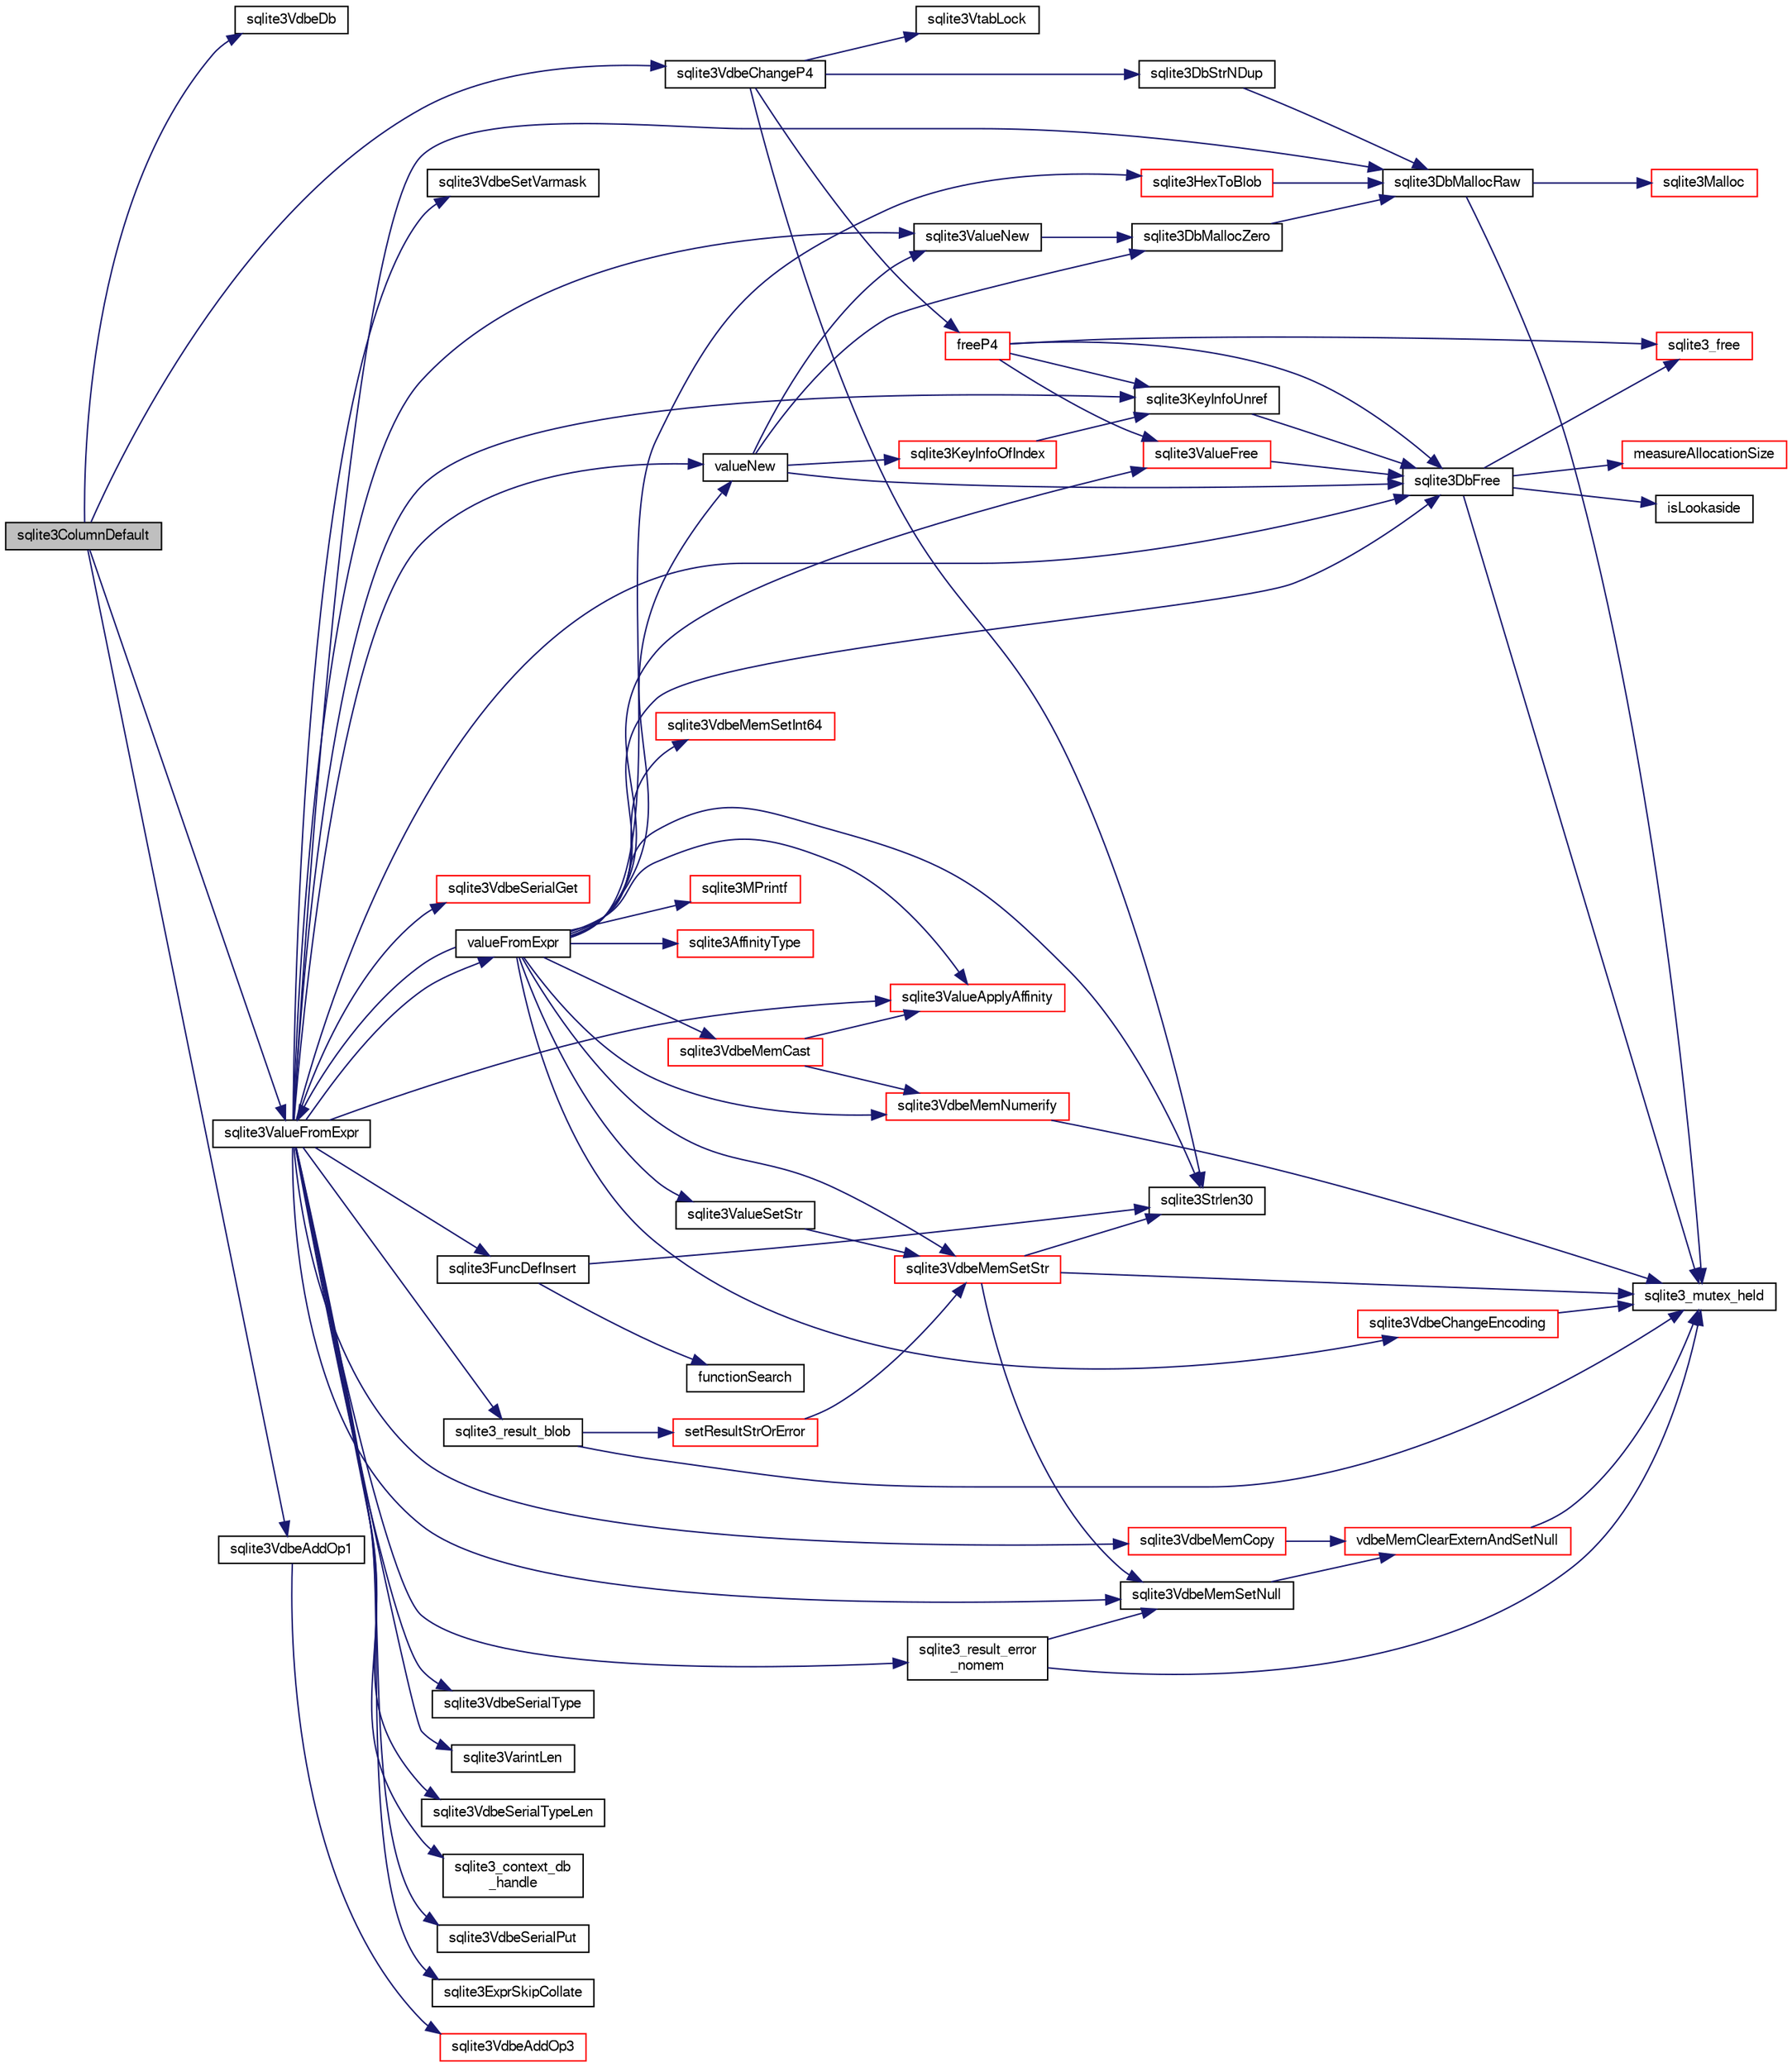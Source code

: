 digraph "sqlite3ColumnDefault"
{
  edge [fontname="FreeSans",fontsize="10",labelfontname="FreeSans",labelfontsize="10"];
  node [fontname="FreeSans",fontsize="10",shape=record];
  rankdir="LR";
  Node479782 [label="sqlite3ColumnDefault",height=0.2,width=0.4,color="black", fillcolor="grey75", style="filled", fontcolor="black"];
  Node479782 -> Node479783 [color="midnightblue",fontsize="10",style="solid",fontname="FreeSans"];
  Node479783 [label="sqlite3VdbeDb",height=0.2,width=0.4,color="black", fillcolor="white", style="filled",URL="$sqlite3_8c.html#a6cb1b36e2823fc3eff25dc162f71f28b"];
  Node479782 -> Node479784 [color="midnightblue",fontsize="10",style="solid",fontname="FreeSans"];
  Node479784 [label="sqlite3ValueFromExpr",height=0.2,width=0.4,color="black", fillcolor="white", style="filled",URL="$sqlite3_8c.html#af103c812684544760641a1cd4d9745df"];
  Node479784 -> Node479785 [color="midnightblue",fontsize="10",style="solid",fontname="FreeSans"];
  Node479785 [label="valueFromExpr",height=0.2,width=0.4,color="black", fillcolor="white", style="filled",URL="$sqlite3_8c.html#a08f91b27c0189e8b5bcdea6537466b7c"];
  Node479785 -> Node479786 [color="midnightblue",fontsize="10",style="solid",fontname="FreeSans"];
  Node479786 [label="sqlite3AffinityType",height=0.2,width=0.4,color="red", fillcolor="white", style="filled",URL="$sqlite3_8c.html#ad3b6641027549ec6634f6239256676bd"];
  Node479785 -> Node479789 [color="midnightblue",fontsize="10",style="solid",fontname="FreeSans"];
  Node479789 [label="sqlite3VdbeMemCast",height=0.2,width=0.4,color="red", fillcolor="white", style="filled",URL="$sqlite3_8c.html#a2e5bfc1911e317ae456d2cea24c2a0d5"];
  Node479789 -> Node479790 [color="midnightblue",fontsize="10",style="solid",fontname="FreeSans"];
  Node479790 [label="sqlite3ValueApplyAffinity",height=0.2,width=0.4,color="red", fillcolor="white", style="filled",URL="$sqlite3_8c.html#a535535f08aaaba2ebdf49ada6aca6fac"];
  Node479789 -> Node480074 [color="midnightblue",fontsize="10",style="solid",fontname="FreeSans"];
  Node480074 [label="sqlite3VdbeMemNumerify",height=0.2,width=0.4,color="red", fillcolor="white", style="filled",URL="$sqlite3_8c.html#a5b24feaa1b99012399cb264698e27c41"];
  Node480074 -> Node479797 [color="midnightblue",fontsize="10",style="solid",fontname="FreeSans"];
  Node479797 [label="sqlite3_mutex_held",height=0.2,width=0.4,color="black", fillcolor="white", style="filled",URL="$sqlite3_8c.html#acf77da68932b6bc163c5e68547ecc3e7"];
  Node479785 -> Node479790 [color="midnightblue",fontsize="10",style="solid",fontname="FreeSans"];
  Node479785 -> Node480077 [color="midnightblue",fontsize="10",style="solid",fontname="FreeSans"];
  Node480077 [label="valueNew",height=0.2,width=0.4,color="black", fillcolor="white", style="filled",URL="$sqlite3_8c.html#a8c46710c4ab586edb377b565c6ba46bf"];
  Node480077 -> Node480013 [color="midnightblue",fontsize="10",style="solid",fontname="FreeSans"];
  Node480013 [label="sqlite3DbMallocZero",height=0.2,width=0.4,color="black", fillcolor="white", style="filled",URL="$sqlite3_8c.html#a49cfebac9d6067a03442c92af73f33e4"];
  Node480013 -> Node479807 [color="midnightblue",fontsize="10",style="solid",fontname="FreeSans"];
  Node479807 [label="sqlite3DbMallocRaw",height=0.2,width=0.4,color="black", fillcolor="white", style="filled",URL="$sqlite3_8c.html#abbe8be0cf7175e11ddc3e2218fad924e"];
  Node479807 -> Node479797 [color="midnightblue",fontsize="10",style="solid",fontname="FreeSans"];
  Node479807 -> Node479808 [color="midnightblue",fontsize="10",style="solid",fontname="FreeSans"];
  Node479808 [label="sqlite3Malloc",height=0.2,width=0.4,color="red", fillcolor="white", style="filled",URL="$sqlite3_8c.html#a361a2eaa846b1885f123abe46f5d8b2b"];
  Node480077 -> Node480078 [color="midnightblue",fontsize="10",style="solid",fontname="FreeSans"];
  Node480078 [label="sqlite3KeyInfoOfIndex",height=0.2,width=0.4,color="red", fillcolor="white", style="filled",URL="$sqlite3_8c.html#a7b4298fb8e674075dbe680baae5f451b"];
  Node480078 -> Node480079 [color="midnightblue",fontsize="10",style="solid",fontname="FreeSans"];
  Node480079 [label="sqlite3KeyInfoUnref",height=0.2,width=0.4,color="black", fillcolor="white", style="filled",URL="$sqlite3_8c.html#ac94cc1874ab0865db1dbbefd3886ba4a"];
  Node480079 -> Node479817 [color="midnightblue",fontsize="10",style="solid",fontname="FreeSans"];
  Node479817 [label="sqlite3DbFree",height=0.2,width=0.4,color="black", fillcolor="white", style="filled",URL="$sqlite3_8c.html#ac70ab821a6607b4a1b909582dc37a069"];
  Node479817 -> Node479797 [color="midnightblue",fontsize="10",style="solid",fontname="FreeSans"];
  Node479817 -> Node479818 [color="midnightblue",fontsize="10",style="solid",fontname="FreeSans"];
  Node479818 [label="measureAllocationSize",height=0.2,width=0.4,color="red", fillcolor="white", style="filled",URL="$sqlite3_8c.html#a45731e644a22fdb756e2b6337224217a"];
  Node479817 -> Node479804 [color="midnightblue",fontsize="10",style="solid",fontname="FreeSans"];
  Node479804 [label="isLookaside",height=0.2,width=0.4,color="black", fillcolor="white", style="filled",URL="$sqlite3_8c.html#a770fa05ff9717b75e16f4d968a77b897"];
  Node479817 -> Node479819 [color="midnightblue",fontsize="10",style="solid",fontname="FreeSans"];
  Node479819 [label="sqlite3_free",height=0.2,width=0.4,color="red", fillcolor="white", style="filled",URL="$sqlite3_8c.html#a6552349e36a8a691af5487999ab09519"];
  Node480077 -> Node479817 [color="midnightblue",fontsize="10",style="solid",fontname="FreeSans"];
  Node480077 -> Node480095 [color="midnightblue",fontsize="10",style="solid",fontname="FreeSans"];
  Node480095 [label="sqlite3ValueNew",height=0.2,width=0.4,color="black", fillcolor="white", style="filled",URL="$sqlite3_8c.html#ad40a378778daff2d574bec905e35828b"];
  Node480095 -> Node480013 [color="midnightblue",fontsize="10",style="solid",fontname="FreeSans"];
  Node479785 -> Node479950 [color="midnightblue",fontsize="10",style="solid",fontname="FreeSans"];
  Node479950 [label="sqlite3VdbeMemSetInt64",height=0.2,width=0.4,color="red", fillcolor="white", style="filled",URL="$sqlite3_8c.html#a57c5843cac8f6180ee994267a23f86a3"];
  Node479785 -> Node480061 [color="midnightblue",fontsize="10",style="solid",fontname="FreeSans"];
  Node480061 [label="sqlite3MPrintf",height=0.2,width=0.4,color="red", fillcolor="white", style="filled",URL="$sqlite3_8c.html#a208ef0df84e9778778804a19af03efea"];
  Node479785 -> Node480096 [color="midnightblue",fontsize="10",style="solid",fontname="FreeSans"];
  Node480096 [label="sqlite3ValueSetStr",height=0.2,width=0.4,color="black", fillcolor="white", style="filled",URL="$sqlite3_8c.html#a1fd40749f47941ee97ff6d798e2bc67e"];
  Node480096 -> Node479926 [color="midnightblue",fontsize="10",style="solid",fontname="FreeSans"];
  Node479926 [label="sqlite3VdbeMemSetStr",height=0.2,width=0.4,color="red", fillcolor="white", style="filled",URL="$sqlite3_8c.html#a9697bec7c3b512483638ea3646191d7d"];
  Node479926 -> Node479797 [color="midnightblue",fontsize="10",style="solid",fontname="FreeSans"];
  Node479926 -> Node479927 [color="midnightblue",fontsize="10",style="solid",fontname="FreeSans"];
  Node479927 [label="sqlite3VdbeMemSetNull",height=0.2,width=0.4,color="black", fillcolor="white", style="filled",URL="$sqlite3_8c.html#ae01092c23aebaf8a3ebdf3954609b410"];
  Node479927 -> Node479874 [color="midnightblue",fontsize="10",style="solid",fontname="FreeSans"];
  Node479874 [label="vdbeMemClearExternAndSetNull",height=0.2,width=0.4,color="red", fillcolor="white", style="filled",URL="$sqlite3_8c.html#a29c41a360fb0e86b817777daf061230c"];
  Node479874 -> Node479797 [color="midnightblue",fontsize="10",style="solid",fontname="FreeSans"];
  Node479926 -> Node479862 [color="midnightblue",fontsize="10",style="solid",fontname="FreeSans"];
  Node479862 [label="sqlite3Strlen30",height=0.2,width=0.4,color="black", fillcolor="white", style="filled",URL="$sqlite3_8c.html#a3dcd80ba41f1a308193dee74857b62a7"];
  Node479785 -> Node479869 [color="midnightblue",fontsize="10",style="solid",fontname="FreeSans"];
  Node479869 [label="sqlite3VdbeChangeEncoding",height=0.2,width=0.4,color="red", fillcolor="white", style="filled",URL="$sqlite3_8c.html#aa7cf8e488bf8cf9ec18528f52a40de31"];
  Node479869 -> Node479797 [color="midnightblue",fontsize="10",style="solid",fontname="FreeSans"];
  Node479785 -> Node479784 [color="midnightblue",fontsize="10",style="solid",fontname="FreeSans"];
  Node479785 -> Node480074 [color="midnightblue",fontsize="10",style="solid",fontname="FreeSans"];
  Node479785 -> Node479862 [color="midnightblue",fontsize="10",style="solid",fontname="FreeSans"];
  Node479785 -> Node479926 [color="midnightblue",fontsize="10",style="solid",fontname="FreeSans"];
  Node479785 -> Node480101 [color="midnightblue",fontsize="10",style="solid",fontname="FreeSans"];
  Node480101 [label="sqlite3HexToBlob",height=0.2,width=0.4,color="red", fillcolor="white", style="filled",URL="$sqlite3_8c.html#a6ef78c15c318f47aedcab51f590de78d"];
  Node480101 -> Node479807 [color="midnightblue",fontsize="10",style="solid",fontname="FreeSans"];
  Node479785 -> Node479817 [color="midnightblue",fontsize="10",style="solid",fontname="FreeSans"];
  Node479785 -> Node480097 [color="midnightblue",fontsize="10",style="solid",fontname="FreeSans"];
  Node480097 [label="sqlite3ValueFree",height=0.2,width=0.4,color="red", fillcolor="white", style="filled",URL="$sqlite3_8c.html#afeed84c3f344a833d15c7209265dc520"];
  Node480097 -> Node479817 [color="midnightblue",fontsize="10",style="solid",fontname="FreeSans"];
  Node479784 -> Node480102 [color="midnightblue",fontsize="10",style="solid",fontname="FreeSans"];
  Node480102 [label="sqlite3VdbeSerialType",height=0.2,width=0.4,color="black", fillcolor="white", style="filled",URL="$sqlite3_8c.html#a72286149aa82f36883fbfe9a8f09dd5e"];
  Node479784 -> Node480103 [color="midnightblue",fontsize="10",style="solid",fontname="FreeSans"];
  Node480103 [label="sqlite3VarintLen",height=0.2,width=0.4,color="black", fillcolor="white", style="filled",URL="$sqlite3_8c.html#a7ef2f973d52f5d21b856d4bed6bb1fec"];
  Node479784 -> Node480104 [color="midnightblue",fontsize="10",style="solid",fontname="FreeSans"];
  Node480104 [label="sqlite3VdbeSerialTypeLen",height=0.2,width=0.4,color="black", fillcolor="white", style="filled",URL="$sqlite3_8c.html#ab84b4c97560363d01a6044a954c7d4f4"];
  Node479784 -> Node479924 [color="midnightblue",fontsize="10",style="solid",fontname="FreeSans"];
  Node479924 [label="sqlite3_context_db\l_handle",height=0.2,width=0.4,color="black", fillcolor="white", style="filled",URL="$sqlite3_8c.html#a4b82e673c3dcc88c179e2bae5629fa60"];
  Node479784 -> Node479807 [color="midnightblue",fontsize="10",style="solid",fontname="FreeSans"];
  Node479784 -> Node479929 [color="midnightblue",fontsize="10",style="solid",fontname="FreeSans"];
  Node479929 [label="sqlite3_result_error\l_nomem",height=0.2,width=0.4,color="black", fillcolor="white", style="filled",URL="$sqlite3_8c.html#aa3c1191fb83e4e8bdde15f13d05bd82a"];
  Node479929 -> Node479797 [color="midnightblue",fontsize="10",style="solid",fontname="FreeSans"];
  Node479929 -> Node479927 [color="midnightblue",fontsize="10",style="solid",fontname="FreeSans"];
  Node479784 -> Node480105 [color="midnightblue",fontsize="10",style="solid",fontname="FreeSans"];
  Node480105 [label="sqlite3VdbeSerialPut",height=0.2,width=0.4,color="black", fillcolor="white", style="filled",URL="$sqlite3_8c.html#a0c95610a8564ae932e06a02d8b65e5b7"];
  Node479784 -> Node479981 [color="midnightblue",fontsize="10",style="solid",fontname="FreeSans"];
  Node479981 [label="sqlite3_result_blob",height=0.2,width=0.4,color="black", fillcolor="white", style="filled",URL="$sqlite3_8c.html#aa37a7968d2cc1824ff30313c9d2a8b3c"];
  Node479981 -> Node479797 [color="midnightblue",fontsize="10",style="solid",fontname="FreeSans"];
  Node479981 -> Node479932 [color="midnightblue",fontsize="10",style="solid",fontname="FreeSans"];
  Node479932 [label="setResultStrOrError",height=0.2,width=0.4,color="red", fillcolor="white", style="filled",URL="$sqlite3_8c.html#af1d0f45c261a19434fad327798cc6d6b"];
  Node479932 -> Node479926 [color="midnightblue",fontsize="10",style="solid",fontname="FreeSans"];
  Node479784 -> Node479817 [color="midnightblue",fontsize="10",style="solid",fontname="FreeSans"];
  Node479784 -> Node480029 [color="midnightblue",fontsize="10",style="solid",fontname="FreeSans"];
  Node480029 [label="sqlite3FuncDefInsert",height=0.2,width=0.4,color="black", fillcolor="white", style="filled",URL="$sqlite3_8c.html#a4792ef11f826665b64987bd051fa5a20"];
  Node480029 -> Node479862 [color="midnightblue",fontsize="10",style="solid",fontname="FreeSans"];
  Node480029 -> Node480030 [color="midnightblue",fontsize="10",style="solid",fontname="FreeSans"];
  Node480030 [label="functionSearch",height=0.2,width=0.4,color="black", fillcolor="white", style="filled",URL="$sqlite3_8c.html#a2adc3742ab399b9efed9f7fd8f8c7201"];
  Node479784 -> Node480106 [color="midnightblue",fontsize="10",style="solid",fontname="FreeSans"];
  Node480106 [label="sqlite3ExprSkipCollate",height=0.2,width=0.4,color="black", fillcolor="white", style="filled",URL="$sqlite3_8c.html#a91b59896d4e3534de7c33940dca8537c"];
  Node479784 -> Node480077 [color="midnightblue",fontsize="10",style="solid",fontname="FreeSans"];
  Node479784 -> Node479927 [color="midnightblue",fontsize="10",style="solid",fontname="FreeSans"];
  Node479784 -> Node480107 [color="midnightblue",fontsize="10",style="solid",fontname="FreeSans"];
  Node480107 [label="sqlite3VdbeSetVarmask",height=0.2,width=0.4,color="black", fillcolor="white", style="filled",URL="$sqlite3_8c.html#acea0d8371216f276fe67c1b5ef24f3d7"];
  Node479784 -> Node479941 [color="midnightblue",fontsize="10",style="solid",fontname="FreeSans"];
  Node479941 [label="sqlite3VdbeMemCopy",height=0.2,width=0.4,color="red", fillcolor="white", style="filled",URL="$sqlite3_8c.html#a3a04f985c3c7cac7c7958b872fb3f781"];
  Node479941 -> Node479874 [color="midnightblue",fontsize="10",style="solid",fontname="FreeSans"];
  Node479784 -> Node479790 [color="midnightblue",fontsize="10",style="solid",fontname="FreeSans"];
  Node479784 -> Node480095 [color="midnightblue",fontsize="10",style="solid",fontname="FreeSans"];
  Node479784 -> Node480108 [color="midnightblue",fontsize="10",style="solid",fontname="FreeSans"];
  Node480108 [label="sqlite3VdbeSerialGet",height=0.2,width=0.4,color="red", fillcolor="white", style="filled",URL="$sqlite3_8c.html#a5b5cd74212a43cf693266f0b9badc469"];
  Node479784 -> Node480079 [color="midnightblue",fontsize="10",style="solid",fontname="FreeSans"];
  Node479782 -> Node480110 [color="midnightblue",fontsize="10",style="solid",fontname="FreeSans"];
  Node480110 [label="sqlite3VdbeChangeP4",height=0.2,width=0.4,color="black", fillcolor="white", style="filled",URL="$sqlite3_8c.html#add0d891a062d044a0c7e6fc072702830"];
  Node480110 -> Node480111 [color="midnightblue",fontsize="10",style="solid",fontname="FreeSans"];
  Node480111 [label="freeP4",height=0.2,width=0.4,color="red", fillcolor="white", style="filled",URL="$sqlite3_8c.html#aa1ec8debef2a9be5fe36a3082fd3e0f9"];
  Node480111 -> Node479817 [color="midnightblue",fontsize="10",style="solid",fontname="FreeSans"];
  Node480111 -> Node480079 [color="midnightblue",fontsize="10",style="solid",fontname="FreeSans"];
  Node480111 -> Node479819 [color="midnightblue",fontsize="10",style="solid",fontname="FreeSans"];
  Node480111 -> Node480097 [color="midnightblue",fontsize="10",style="solid",fontname="FreeSans"];
  Node480110 -> Node480115 [color="midnightblue",fontsize="10",style="solid",fontname="FreeSans"];
  Node480115 [label="sqlite3VtabLock",height=0.2,width=0.4,color="black", fillcolor="white", style="filled",URL="$sqlite3_8c.html#aa2b6bcc2ba2b313da4b72e6b0d83dea6"];
  Node480110 -> Node479862 [color="midnightblue",fontsize="10",style="solid",fontname="FreeSans"];
  Node480110 -> Node480065 [color="midnightblue",fontsize="10",style="solid",fontname="FreeSans"];
  Node480065 [label="sqlite3DbStrNDup",height=0.2,width=0.4,color="black", fillcolor="white", style="filled",URL="$sqlite3_8c.html#a48e8c757f70cba60fe83ce00ad8de713"];
  Node480065 -> Node479807 [color="midnightblue",fontsize="10",style="solid",fontname="FreeSans"];
  Node479782 -> Node480116 [color="midnightblue",fontsize="10",style="solid",fontname="FreeSans"];
  Node480116 [label="sqlite3VdbeAddOp1",height=0.2,width=0.4,color="black", fillcolor="white", style="filled",URL="$sqlite3_8c.html#a6207112b1851d7e7d76e887ef6d72d5a"];
  Node480116 -> Node480117 [color="midnightblue",fontsize="10",style="solid",fontname="FreeSans"];
  Node480117 [label="sqlite3VdbeAddOp3",height=0.2,width=0.4,color="red", fillcolor="white", style="filled",URL="$sqlite3_8c.html#a29b4560b019211a73e1478cec7468345"];
}
